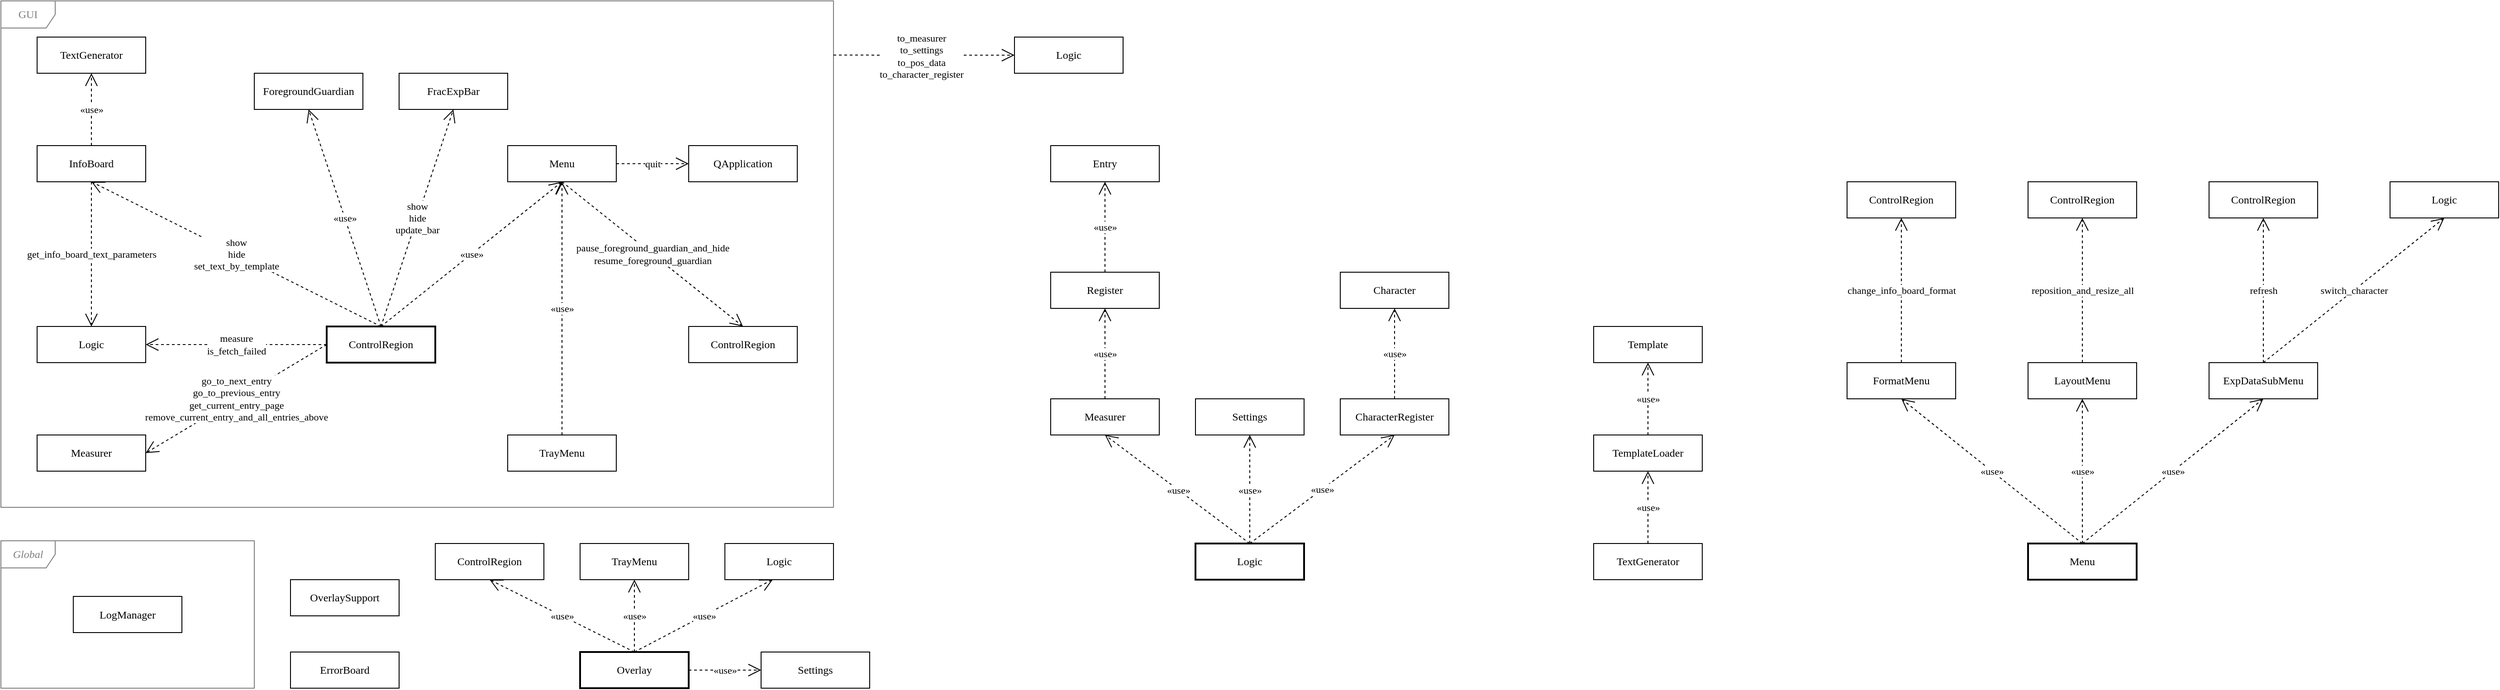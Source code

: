 <mxfile version="22.1.2" type="device">
  <diagram name="Page-1" id="TO7_WdpKDu5TCljTNYrN">
    <mxGraphModel dx="1418" dy="838" grid="1" gridSize="10" guides="1" tooltips="1" connect="1" arrows="1" fold="1" page="1" pageScale="1" pageWidth="1169" pageHeight="827" math="0" shadow="0">
      <root>
        <mxCell id="0" />
        <mxCell id="1" parent="0" />
        <mxCell id="P6ZEJVcCoxOP8TGtEdge-3" value="ControlRegion" style="html=1;whiteSpace=wrap;fontFamily=Inconsolata;strokeWidth=2;" parent="1" vertex="1">
          <mxGeometry x="400" y="400" width="120" height="40" as="geometry" />
        </mxCell>
        <mxCell id="P6ZEJVcCoxOP8TGtEdge-4" value="InfoBoard" style="html=1;whiteSpace=wrap;fontFamily=Inconsolata;" parent="1" vertex="1">
          <mxGeometry x="80" y="200" width="120" height="40" as="geometry" />
        </mxCell>
        <mxCell id="P6ZEJVcCoxOP8TGtEdge-5" value="FracExpBar" style="html=1;whiteSpace=wrap;fontFamily=Inconsolata;" parent="1" vertex="1">
          <mxGeometry x="480" y="120" width="120" height="40" as="geometry" />
        </mxCell>
        <mxCell id="P6ZEJVcCoxOP8TGtEdge-6" value="Menu" style="html=1;whiteSpace=wrap;fontFamily=Inconsolata;" parent="1" vertex="1">
          <mxGeometry x="600" y="200" width="120" height="40" as="geometry" />
        </mxCell>
        <mxCell id="P6ZEJVcCoxOP8TGtEdge-7" value="TrayMenu" style="html=1;whiteSpace=wrap;fontFamily=Inconsolata;" parent="1" vertex="1">
          <mxGeometry x="600" y="520" width="120" height="40" as="geometry" />
        </mxCell>
        <mxCell id="P6ZEJVcCoxOP8TGtEdge-8" value="show&lt;br&gt;hide&lt;br&gt;set_text_by_template" style="endArrow=open;endSize=12;dashed=1;html=1;rounded=0;exitX=0.5;exitY=0;exitDx=0;exitDy=0;fontFamily=Inconsolata;entryX=0.5;entryY=1;entryDx=0;entryDy=0;" parent="1" source="P6ZEJVcCoxOP8TGtEdge-3" target="P6ZEJVcCoxOP8TGtEdge-4" edge="1">
          <mxGeometry width="160" relative="1" as="geometry">
            <mxPoint x="550" y="290" as="sourcePoint" />
            <mxPoint x="380" y="160" as="targetPoint" />
          </mxGeometry>
        </mxCell>
        <mxCell id="P6ZEJVcCoxOP8TGtEdge-9" value="show&lt;br&gt;hide&lt;br&gt;update_bar" style="endArrow=open;endSize=12;dashed=1;html=1;rounded=0;exitX=0.5;exitY=0;exitDx=0;exitDy=0;entryX=0.5;entryY=1;entryDx=0;entryDy=0;fontFamily=Inconsolata;" parent="1" source="P6ZEJVcCoxOP8TGtEdge-3" target="P6ZEJVcCoxOP8TGtEdge-5" edge="1">
          <mxGeometry width="160" relative="1" as="geometry">
            <mxPoint x="550" y="290" as="sourcePoint" />
            <mxPoint x="710" y="290" as="targetPoint" />
          </mxGeometry>
        </mxCell>
        <mxCell id="P6ZEJVcCoxOP8TGtEdge-10" value="«use»" style="endArrow=open;endSize=12;dashed=1;html=1;rounded=0;exitX=0.5;exitY=0;exitDx=0;exitDy=0;entryX=0.5;entryY=1;entryDx=0;entryDy=0;fontFamily=Inconsolata;" parent="1" source="P6ZEJVcCoxOP8TGtEdge-3" target="P6ZEJVcCoxOP8TGtEdge-6" edge="1">
          <mxGeometry width="160" relative="1" as="geometry">
            <mxPoint x="560" y="470" as="sourcePoint" />
            <mxPoint x="670" y="240" as="targetPoint" />
          </mxGeometry>
        </mxCell>
        <mxCell id="P6ZEJVcCoxOP8TGtEdge-11" value="«use»" style="endArrow=open;endSize=12;dashed=1;html=1;rounded=0;entryX=0.5;entryY=1;entryDx=0;entryDy=0;exitX=0.5;exitY=0;exitDx=0;exitDy=0;strokeColor=#000000;fontColor=#000000;fontFamily=Inconsolata;" parent="1" source="P6ZEJVcCoxOP8TGtEdge-7" target="P6ZEJVcCoxOP8TGtEdge-6" edge="1">
          <mxGeometry x="-0.001" width="160" relative="1" as="geometry">
            <mxPoint x="660.04" y="440" as="sourcePoint" />
            <mxPoint x="710" y="290" as="targetPoint" />
            <mxPoint as="offset" />
          </mxGeometry>
        </mxCell>
        <mxCell id="P6ZEJVcCoxOP8TGtEdge-14" value="ErrorBoard" style="html=1;whiteSpace=wrap;fontFamily=Inconsolata;" parent="1" vertex="1">
          <mxGeometry x="360" y="760" width="120" height="40" as="geometry" />
        </mxCell>
        <mxCell id="P6ZEJVcCoxOP8TGtEdge-15" value="Settings" style="html=1;whiteSpace=wrap;fontFamily=Inconsolata;" parent="1" vertex="1">
          <mxGeometry x="1360" y="480" width="120" height="40" as="geometry" />
        </mxCell>
        <mxCell id="P6ZEJVcCoxOP8TGtEdge-17" value="LogManager" style="html=1;whiteSpace=wrap;fontFamily=Inconsolata;" parent="1" vertex="1">
          <mxGeometry x="120" y="698.5" width="120" height="40" as="geometry" />
        </mxCell>
        <mxCell id="P6ZEJVcCoxOP8TGtEdge-19" value="Register" style="html=1;whiteSpace=wrap;fontFamily=Inconsolata;" parent="1" vertex="1">
          <mxGeometry x="1200" y="340" width="120" height="40" as="geometry" />
        </mxCell>
        <mxCell id="P6ZEJVcCoxOP8TGtEdge-20" value="Measurer" style="html=1;whiteSpace=wrap;fontFamily=Inconsolata;" parent="1" vertex="1">
          <mxGeometry x="1200" y="480" width="120" height="40" as="geometry" />
        </mxCell>
        <mxCell id="P6ZEJVcCoxOP8TGtEdge-21" value="«use»" style="endArrow=open;endSize=12;dashed=1;html=1;rounded=0;entryX=0.5;entryY=1;entryDx=0;entryDy=0;fontFamily=Inconsolata;exitX=0.5;exitY=0;exitDx=0;exitDy=0;" parent="1" source="P6ZEJVcCoxOP8TGtEdge-20" target="P6ZEJVcCoxOP8TGtEdge-19" edge="1">
          <mxGeometry width="160" relative="1" as="geometry">
            <mxPoint x="1390" y="550" as="sourcePoint" />
            <mxPoint x="1350" y="450" as="targetPoint" />
          </mxGeometry>
        </mxCell>
        <mxCell id="P6ZEJVcCoxOP8TGtEdge-23" value="Entry" style="html=1;whiteSpace=wrap;fontFamily=Inconsolata;" parent="1" vertex="1">
          <mxGeometry x="1200" y="200" width="120" height="40" as="geometry" />
        </mxCell>
        <mxCell id="P6ZEJVcCoxOP8TGtEdge-24" value="«use»" style="endArrow=open;endSize=12;dashed=1;html=1;rounded=0;entryX=0.5;entryY=1;entryDx=0;entryDy=0;fontFamily=Inconsolata;" parent="1" source="P6ZEJVcCoxOP8TGtEdge-19" target="P6ZEJVcCoxOP8TGtEdge-23" edge="1">
          <mxGeometry width="160" relative="1" as="geometry">
            <mxPoint x="1470" y="520" as="sourcePoint" />
            <mxPoint x="1430" y="310" as="targetPoint" />
          </mxGeometry>
        </mxCell>
        <mxCell id="P6ZEJVcCoxOP8TGtEdge-35" value="Logic" style="html=1;whiteSpace=wrap;fontFamily=Inconsolata;strokeWidth=2;" parent="1" vertex="1">
          <mxGeometry x="1360" y="640" width="120" height="40" as="geometry" />
        </mxCell>
        <mxCell id="P6ZEJVcCoxOP8TGtEdge-36" value="«use»" style="endArrow=open;endSize=12;dashed=1;html=1;rounded=0;entryX=0.5;entryY=1;entryDx=0;entryDy=0;fontFamily=Inconsolata;exitX=0.5;exitY=0;exitDx=0;exitDy=0;" parent="1" source="P6ZEJVcCoxOP8TGtEdge-35" target="P6ZEJVcCoxOP8TGtEdge-20" edge="1">
          <mxGeometry x="-0.009" width="160" relative="1" as="geometry">
            <mxPoint x="1270" y="490" as="sourcePoint" />
            <mxPoint x="1270" y="390" as="targetPoint" />
            <mxPoint as="offset" />
          </mxGeometry>
        </mxCell>
        <mxCell id="P6ZEJVcCoxOP8TGtEdge-37" value="«use»" style="endArrow=open;endSize=12;dashed=1;html=1;rounded=0;entryX=0.5;entryY=1;entryDx=0;entryDy=0;fontFamily=Inconsolata;exitX=0.5;exitY=0;exitDx=0;exitDy=0;" parent="1" source="P6ZEJVcCoxOP8TGtEdge-35" target="P6ZEJVcCoxOP8TGtEdge-15" edge="1">
          <mxGeometry x="-0.005" width="160" relative="1" as="geometry">
            <mxPoint x="1350" y="620" as="sourcePoint" />
            <mxPoint x="1270" y="530" as="targetPoint" />
            <mxPoint as="offset" />
          </mxGeometry>
        </mxCell>
        <mxCell id="P6ZEJVcCoxOP8TGtEdge-38" value="Logic" style="html=1;whiteSpace=wrap;fontFamily=Inconsolata;strokeWidth=1;" parent="1" vertex="1">
          <mxGeometry x="80" y="400" width="120" height="40" as="geometry" />
        </mxCell>
        <mxCell id="P6ZEJVcCoxOP8TGtEdge-39" value="measure&lt;br&gt;is_fetch_failed" style="endArrow=open;endSize=12;dashed=1;html=1;rounded=0;exitX=0;exitY=0.5;exitDx=0;exitDy=0;fontFamily=Inconsolata;entryX=1;entryY=0.5;entryDx=0;entryDy=0;" parent="1" source="P6ZEJVcCoxOP8TGtEdge-3" target="P6ZEJVcCoxOP8TGtEdge-38" edge="1">
          <mxGeometry width="160" relative="1" as="geometry">
            <mxPoint x="450" y="410" as="sourcePoint" />
            <mxPoint x="150" y="420" as="targetPoint" />
          </mxGeometry>
        </mxCell>
        <mxCell id="P6ZEJVcCoxOP8TGtEdge-40" value="GUI" style="shape=umlFrame;whiteSpace=wrap;html=1;pointerEvents=0;strokeColor=#7F7F7F;fontColor=#7F7F7F;fontFamily=Inconsolata;" parent="1" vertex="1">
          <mxGeometry x="40" y="40" width="920" height="560" as="geometry" />
        </mxCell>
        <mxCell id="P6ZEJVcCoxOP8TGtEdge-41" value="&lt;font&gt;to_measurer&lt;br&gt;to_settings&lt;br&gt;to_pos_data&lt;br&gt;to_character_register&lt;br&gt;&lt;/font&gt;" style="endArrow=open;endSize=12;dashed=1;html=1;rounded=0;exitX=1;exitY=0.107;exitDx=0;exitDy=0;exitPerimeter=0;entryX=0;entryY=0.5;entryDx=0;entryDy=0;fontFamily=Inconsolata;" parent="1" source="P6ZEJVcCoxOP8TGtEdge-40" target="P6ZEJVcCoxOP8TGtEdge-47" edge="1">
          <mxGeometry x="-0.031" y="-1" width="160" relative="1" as="geometry">
            <mxPoint x="780" y="610" as="sourcePoint" />
            <mxPoint x="940" y="610" as="targetPoint" />
            <mxPoint as="offset" />
          </mxGeometry>
        </mxCell>
        <mxCell id="P6ZEJVcCoxOP8TGtEdge-47" value="Logic" style="html=1;whiteSpace=wrap;fontFamily=Inconsolata;strokeWidth=1;" parent="1" vertex="1">
          <mxGeometry x="1160" y="80" width="120" height="40" as="geometry" />
        </mxCell>
        <mxCell id="P6ZEJVcCoxOP8TGtEdge-48" value="pause_foreground_guardian_and_hide&lt;br style=&quot;border-color: var(--border-color);&quot;&gt;resume_foreground_guardian" style="endArrow=open;endSize=12;dashed=1;html=1;rounded=0;entryX=0.5;entryY=0;entryDx=0;entryDy=0;fontFamily=Inconsolata;" parent="1" target="P6ZEJVcCoxOP8TGtEdge-49" edge="1">
          <mxGeometry width="160" relative="1" as="geometry">
            <mxPoint x="660" y="240" as="sourcePoint" />
            <mxPoint x="690" y="210" as="targetPoint" />
          </mxGeometry>
        </mxCell>
        <mxCell id="P6ZEJVcCoxOP8TGtEdge-49" value="ControlRegion" style="html=1;whiteSpace=wrap;fontFamily=Inconsolata;strokeWidth=1;" parent="1" vertex="1">
          <mxGeometry x="800" y="400" width="120" height="40" as="geometry" />
        </mxCell>
        <mxCell id="P6ZEJVcCoxOP8TGtEdge-50" value="ForegroundGuardian" style="html=1;whiteSpace=wrap;fontFamily=Inconsolata;strokeWidth=1;" parent="1" vertex="1">
          <mxGeometry x="320" y="120" width="120" height="40" as="geometry" />
        </mxCell>
        <mxCell id="P6ZEJVcCoxOP8TGtEdge-51" value="«use»" style="endArrow=open;endSize=12;dashed=1;html=1;rounded=0;entryX=0.5;entryY=1;entryDx=0;entryDy=0;exitX=0.5;exitY=0;exitDx=0;exitDy=0;strokeColor=#000000;fontColor=#000000;fontFamily=Inconsolata;" parent="1" source="P6ZEJVcCoxOP8TGtEdge-3" target="P6ZEJVcCoxOP8TGtEdge-50" edge="1">
          <mxGeometry x="-0.001" width="160" relative="1" as="geometry">
            <mxPoint x="630" y="490" as="sourcePoint" />
            <mxPoint x="670" y="250" as="targetPoint" />
            <mxPoint as="offset" />
          </mxGeometry>
        </mxCell>
        <mxCell id="P6ZEJVcCoxOP8TGtEdge-53" value="&lt;i&gt;Global&lt;/i&gt;" style="shape=umlFrame;whiteSpace=wrap;html=1;pointerEvents=0;strokeColor=#7F7F7F;fontColor=#7F7F7F;fontFamily=Inconsolata;" parent="1" vertex="1">
          <mxGeometry x="40" y="637" width="280" height="163" as="geometry" />
        </mxCell>
        <mxCell id="P6ZEJVcCoxOP8TGtEdge-54" value="QApplication" style="html=1;whiteSpace=wrap;fontFamily=Inconsolata;" parent="1" vertex="1">
          <mxGeometry x="800" y="200" width="120" height="40" as="geometry" />
        </mxCell>
        <mxCell id="P6ZEJVcCoxOP8TGtEdge-55" value="quit" style="endArrow=open;endSize=12;dashed=1;html=1;rounded=0;entryX=0;entryY=0.5;entryDx=0;entryDy=0;strokeColor=#000000;fontColor=#000000;fontFamily=Inconsolata;exitX=1;exitY=0.5;exitDx=0;exitDy=0;" parent="1" source="P6ZEJVcCoxOP8TGtEdge-6" target="P6ZEJVcCoxOP8TGtEdge-54" edge="1">
          <mxGeometry x="-0.001" width="160" relative="1" as="geometry">
            <mxPoint x="640" y="430" as="sourcePoint" />
            <mxPoint x="670" y="250" as="targetPoint" />
            <mxPoint as="offset" />
          </mxGeometry>
        </mxCell>
        <mxCell id="P6ZEJVcCoxOP8TGtEdge-56" value="Overlay" style="html=1;whiteSpace=wrap;fontFamily=Inconsolata;strokeWidth=2;" parent="1" vertex="1">
          <mxGeometry x="680" y="760" width="120" height="40" as="geometry" />
        </mxCell>
        <mxCell id="P6ZEJVcCoxOP8TGtEdge-57" value="ControlRegion" style="html=1;whiteSpace=wrap;fontFamily=Inconsolata;strokeWidth=1;" parent="1" vertex="1">
          <mxGeometry x="520" y="640" width="120" height="40" as="geometry" />
        </mxCell>
        <mxCell id="P6ZEJVcCoxOP8TGtEdge-58" value="TrayMenu" style="html=1;whiteSpace=wrap;fontFamily=Inconsolata;" parent="1" vertex="1">
          <mxGeometry x="680" y="640" width="120" height="40" as="geometry" />
        </mxCell>
        <mxCell id="P6ZEJVcCoxOP8TGtEdge-59" value="Logic" style="html=1;whiteSpace=wrap;fontFamily=Inconsolata;strokeWidth=1;" parent="1" vertex="1">
          <mxGeometry x="840" y="640" width="120" height="40" as="geometry" />
        </mxCell>
        <mxCell id="P6ZEJVcCoxOP8TGtEdge-60" value="«use»" style="endArrow=open;endSize=12;dashed=1;html=1;rounded=0;entryX=0.5;entryY=1;entryDx=0;entryDy=0;exitX=0.5;exitY=0;exitDx=0;exitDy=0;strokeColor=#000000;fontColor=#000000;fontFamily=Inconsolata;" parent="1" source="P6ZEJVcCoxOP8TGtEdge-56" target="P6ZEJVcCoxOP8TGtEdge-57" edge="1">
          <mxGeometry x="-0.001" width="160" relative="1" as="geometry">
            <mxPoint x="970" y="820" as="sourcePoint" />
            <mxPoint x="1010" y="580" as="targetPoint" />
            <mxPoint as="offset" />
          </mxGeometry>
        </mxCell>
        <mxCell id="P6ZEJVcCoxOP8TGtEdge-61" value="«use»" style="endArrow=open;endSize=12;dashed=1;html=1;rounded=0;entryX=0.5;entryY=1;entryDx=0;entryDy=0;exitX=0.5;exitY=0;exitDx=0;exitDy=0;strokeColor=#000000;fontColor=#000000;fontFamily=Inconsolata;" parent="1" source="P6ZEJVcCoxOP8TGtEdge-56" target="P6ZEJVcCoxOP8TGtEdge-58" edge="1">
          <mxGeometry width="160" relative="1" as="geometry">
            <mxPoint x="750" y="770" as="sourcePoint" />
            <mxPoint x="590" y="687" as="targetPoint" />
            <mxPoint as="offset" />
          </mxGeometry>
        </mxCell>
        <mxCell id="P6ZEJVcCoxOP8TGtEdge-62" value="«use»" style="endArrow=open;endSize=12;dashed=1;html=1;rounded=0;entryX=0.442;entryY=0.993;entryDx=0;entryDy=0;strokeColor=#000000;fontColor=#000000;fontFamily=Inconsolata;entryPerimeter=0;" parent="1" target="P6ZEJVcCoxOP8TGtEdge-59" edge="1">
          <mxGeometry width="160" relative="1" as="geometry">
            <mxPoint x="740" y="760" as="sourcePoint" />
            <mxPoint x="750" y="690" as="targetPoint" />
            <mxPoint as="offset" />
          </mxGeometry>
        </mxCell>
        <mxCell id="MuGaC0wScxocZZdD5_Tm-1" value="Template" style="html=1;whiteSpace=wrap;fontFamily=Inconsolata;" vertex="1" parent="1">
          <mxGeometry x="1800" y="400" width="120" height="40" as="geometry" />
        </mxCell>
        <mxCell id="MuGaC0wScxocZZdD5_Tm-2" value="TemplateLoader" style="html=1;whiteSpace=wrap;fontFamily=Inconsolata;" vertex="1" parent="1">
          <mxGeometry x="1800" y="520" width="120" height="40" as="geometry" />
        </mxCell>
        <mxCell id="MuGaC0wScxocZZdD5_Tm-3" value="TextGenerator" style="html=1;whiteSpace=wrap;fontFamily=Inconsolata;" vertex="1" parent="1">
          <mxGeometry x="1800" y="640" width="120" height="40" as="geometry" />
        </mxCell>
        <mxCell id="MuGaC0wScxocZZdD5_Tm-4" value="«use»" style="endArrow=open;endSize=12;dashed=1;html=1;rounded=0;entryX=0.5;entryY=1;entryDx=0;entryDy=0;fontFamily=Inconsolata;exitX=0.5;exitY=0;exitDx=0;exitDy=0;" edge="1" parent="1" source="MuGaC0wScxocZZdD5_Tm-2" target="MuGaC0wScxocZZdD5_Tm-1">
          <mxGeometry x="-0.005" width="160" relative="1" as="geometry">
            <mxPoint x="1670" y="690" as="sourcePoint" />
            <mxPoint x="1750" y="570" as="targetPoint" />
            <mxPoint as="offset" />
          </mxGeometry>
        </mxCell>
        <mxCell id="MuGaC0wScxocZZdD5_Tm-5" value="«use»" style="endArrow=open;endSize=12;dashed=1;html=1;rounded=0;entryX=0.5;entryY=1;entryDx=0;entryDy=0;fontFamily=Inconsolata;exitX=0.5;exitY=0;exitDx=0;exitDy=0;" edge="1" parent="1" source="MuGaC0wScxocZZdD5_Tm-3" target="MuGaC0wScxocZZdD5_Tm-2">
          <mxGeometry x="-0.005" width="160" relative="1" as="geometry">
            <mxPoint x="1760" y="654" as="sourcePoint" />
            <mxPoint x="1760" y="574" as="targetPoint" />
            <mxPoint as="offset" />
          </mxGeometry>
        </mxCell>
        <mxCell id="MuGaC0wScxocZZdD5_Tm-6" value="Character" style="html=1;whiteSpace=wrap;fontFamily=Inconsolata;" vertex="1" parent="1">
          <mxGeometry x="1520" y="340" width="120" height="40" as="geometry" />
        </mxCell>
        <mxCell id="MuGaC0wScxocZZdD5_Tm-7" value="CharacterRegister" style="html=1;whiteSpace=wrap;fontFamily=Inconsolata;" vertex="1" parent="1">
          <mxGeometry x="1520" y="480" width="120" height="40" as="geometry" />
        </mxCell>
        <mxCell id="MuGaC0wScxocZZdD5_Tm-8" value="«use»" style="endArrow=open;endSize=12;dashed=1;html=1;rounded=0;entryX=0.5;entryY=1;entryDx=0;entryDy=0;fontFamily=Inconsolata;exitX=0.5;exitY=0;exitDx=0;exitDy=0;" edge="1" parent="1" source="P6ZEJVcCoxOP8TGtEdge-35" target="MuGaC0wScxocZZdD5_Tm-7">
          <mxGeometry x="-0.005" width="160" relative="1" as="geometry">
            <mxPoint x="1350" y="650" as="sourcePoint" />
            <mxPoint x="1430" y="530" as="targetPoint" />
            <mxPoint as="offset" />
          </mxGeometry>
        </mxCell>
        <mxCell id="MuGaC0wScxocZZdD5_Tm-9" value="«use»" style="endArrow=open;endSize=12;dashed=1;html=1;rounded=0;entryX=0.5;entryY=1;entryDx=0;entryDy=0;fontFamily=Inconsolata;exitX=0.5;exitY=0;exitDx=0;exitDy=0;" edge="1" parent="1" source="MuGaC0wScxocZZdD5_Tm-7" target="MuGaC0wScxocZZdD5_Tm-6">
          <mxGeometry width="160" relative="1" as="geometry">
            <mxPoint x="1710" y="480" as="sourcePoint" />
            <mxPoint x="1710" y="380" as="targetPoint" />
          </mxGeometry>
        </mxCell>
        <mxCell id="MuGaC0wScxocZZdD5_Tm-10" value="TextGenerator" style="html=1;whiteSpace=wrap;fontFamily=Inconsolata;" vertex="1" parent="1">
          <mxGeometry x="80" y="80" width="120" height="40" as="geometry" />
        </mxCell>
        <mxCell id="MuGaC0wScxocZZdD5_Tm-11" value="«use»" style="endArrow=open;endSize=12;dashed=1;html=1;rounded=0;strokeColor=#000000;fontColor=#000000;fontFamily=Inconsolata;exitX=0.5;exitY=0;exitDx=0;exitDy=0;entryX=0.5;entryY=1;entryDx=0;entryDy=0;" edge="1" parent="1" source="P6ZEJVcCoxOP8TGtEdge-4" target="MuGaC0wScxocZZdD5_Tm-10">
          <mxGeometry width="160" relative="1" as="geometry">
            <mxPoint x="220" y="130" as="sourcePoint" />
            <mxPoint x="373" y="50" as="targetPoint" />
            <mxPoint as="offset" />
          </mxGeometry>
        </mxCell>
        <mxCell id="MuGaC0wScxocZZdD5_Tm-12" value="Measurer" style="html=1;whiteSpace=wrap;fontFamily=Inconsolata;strokeWidth=1;" vertex="1" parent="1">
          <mxGeometry x="80" y="520" width="120" height="40" as="geometry" />
        </mxCell>
        <mxCell id="MuGaC0wScxocZZdD5_Tm-13" value="go_to_next_entry&lt;br&gt;go_to_previous_entry&lt;br&gt;get_current_entry_page&lt;br&gt;remove_current_entry_and_all_entries_above" style="endArrow=open;endSize=12;dashed=1;html=1;rounded=0;fontFamily=Inconsolata;entryX=1;entryY=0.5;entryDx=0;entryDy=0;" edge="1" parent="1" target="MuGaC0wScxocZZdD5_Tm-12">
          <mxGeometry x="0.003" width="160" relative="1" as="geometry">
            <mxPoint x="400" y="420" as="sourcePoint" />
            <mxPoint x="210" y="430" as="targetPoint" />
            <mxPoint as="offset" />
          </mxGeometry>
        </mxCell>
        <mxCell id="MuGaC0wScxocZZdD5_Tm-14" value="get_info_board_text_parameters" style="endArrow=open;endSize=12;dashed=1;html=1;rounded=0;fontFamily=Inconsolata;entryX=0.5;entryY=0;entryDx=0;entryDy=0;" edge="1" parent="1" target="P6ZEJVcCoxOP8TGtEdge-38">
          <mxGeometry width="160" relative="1" as="geometry">
            <mxPoint x="140" y="240" as="sourcePoint" />
            <mxPoint x="210" y="430" as="targetPoint" />
          </mxGeometry>
        </mxCell>
        <mxCell id="MuGaC0wScxocZZdD5_Tm-16" value="OverlaySupport" style="html=1;whiteSpace=wrap;fontFamily=Inconsolata;" vertex="1" parent="1">
          <mxGeometry x="360" y="680" width="120" height="40" as="geometry" />
        </mxCell>
        <mxCell id="MuGaC0wScxocZZdD5_Tm-17" value="Settings" style="html=1;whiteSpace=wrap;fontFamily=Inconsolata;strokeWidth=1;" vertex="1" parent="1">
          <mxGeometry x="880" y="760" width="120" height="40" as="geometry" />
        </mxCell>
        <mxCell id="MuGaC0wScxocZZdD5_Tm-18" value="«use»" style="endArrow=open;endSize=12;dashed=1;html=1;rounded=0;entryX=0;entryY=0.5;entryDx=0;entryDy=0;strokeColor=#000000;fontColor=#000000;fontFamily=Inconsolata;exitX=1;exitY=0.5;exitDx=0;exitDy=0;" edge="1" parent="1" source="P6ZEJVcCoxOP8TGtEdge-56" target="MuGaC0wScxocZZdD5_Tm-17">
          <mxGeometry width="160" relative="1" as="geometry">
            <mxPoint x="750" y="770" as="sourcePoint" />
            <mxPoint x="903" y="690" as="targetPoint" />
            <mxPoint as="offset" />
          </mxGeometry>
        </mxCell>
        <mxCell id="MuGaC0wScxocZZdD5_Tm-19" value="Menu" style="html=1;whiteSpace=wrap;fontFamily=Inconsolata;strokeWidth=2;" vertex="1" parent="1">
          <mxGeometry x="2280" y="640" width="120" height="40" as="geometry" />
        </mxCell>
        <mxCell id="MuGaC0wScxocZZdD5_Tm-20" value="FormatMenu" style="html=1;whiteSpace=wrap;fontFamily=Inconsolata;" vertex="1" parent="1">
          <mxGeometry x="2080" y="440" width="120" height="40" as="geometry" />
        </mxCell>
        <mxCell id="MuGaC0wScxocZZdD5_Tm-21" value="«use»" style="endArrow=open;endSize=12;dashed=1;html=1;rounded=0;entryX=0.5;entryY=1;entryDx=0;entryDy=0;fontFamily=Inconsolata;exitX=0.5;exitY=0;exitDx=0;exitDy=0;" edge="1" parent="1" source="MuGaC0wScxocZZdD5_Tm-19" target="MuGaC0wScxocZZdD5_Tm-20">
          <mxGeometry width="160" relative="1" as="geometry">
            <mxPoint x="2090" y="630" as="sourcePoint" />
            <mxPoint x="2090" y="530" as="targetPoint" />
          </mxGeometry>
        </mxCell>
        <mxCell id="MuGaC0wScxocZZdD5_Tm-22" value="ControlRegion" style="html=1;whiteSpace=wrap;fontFamily=Inconsolata;strokeWidth=1;" vertex="1" parent="1">
          <mxGeometry x="2280" y="240" width="120" height="40" as="geometry" />
        </mxCell>
        <mxCell id="MuGaC0wScxocZZdD5_Tm-23" value="change_info_board_format" style="endArrow=open;endSize=12;dashed=1;html=1;rounded=0;fontFamily=Inconsolata;" edge="1" parent="1" source="MuGaC0wScxocZZdD5_Tm-20" target="MuGaC0wScxocZZdD5_Tm-33">
          <mxGeometry width="160" relative="1" as="geometry">
            <mxPoint x="2320" y="630" as="sourcePoint" />
            <mxPoint x="2167" y="514" as="targetPoint" />
          </mxGeometry>
        </mxCell>
        <mxCell id="MuGaC0wScxocZZdD5_Tm-24" value="LayoutMenu" style="html=1;whiteSpace=wrap;fontFamily=Inconsolata;" vertex="1" parent="1">
          <mxGeometry x="2280" y="440" width="120" height="40" as="geometry" />
        </mxCell>
        <mxCell id="MuGaC0wScxocZZdD5_Tm-25" value="«use»" style="endArrow=open;endSize=12;dashed=1;html=1;rounded=0;entryX=0.5;entryY=1;entryDx=0;entryDy=0;fontFamily=Inconsolata;exitX=0.5;exitY=0;exitDx=0;exitDy=0;" edge="1" parent="1" source="MuGaC0wScxocZZdD5_Tm-19" target="MuGaC0wScxocZZdD5_Tm-24">
          <mxGeometry width="160" relative="1" as="geometry">
            <mxPoint x="2340" y="580" as="sourcePoint" />
            <mxPoint x="2117" y="494" as="targetPoint" />
          </mxGeometry>
        </mxCell>
        <mxCell id="MuGaC0wScxocZZdD5_Tm-27" value="reposition_and_resize_all" style="endArrow=open;endSize=12;dashed=1;html=1;rounded=0;fontFamily=Inconsolata;exitX=0.5;exitY=0;exitDx=0;exitDy=0;entryX=0.5;entryY=1;entryDx=0;entryDy=0;" edge="1" parent="1" source="MuGaC0wScxocZZdD5_Tm-24" target="MuGaC0wScxocZZdD5_Tm-22">
          <mxGeometry width="160" relative="1" as="geometry">
            <mxPoint x="2110" y="450" as="sourcePoint" />
            <mxPoint x="2110" y="330" as="targetPoint" />
          </mxGeometry>
        </mxCell>
        <mxCell id="MuGaC0wScxocZZdD5_Tm-28" value="ExpDataSubMenu" style="html=1;whiteSpace=wrap;fontFamily=Inconsolata;" vertex="1" parent="1">
          <mxGeometry x="2480" y="440" width="120" height="40" as="geometry" />
        </mxCell>
        <mxCell id="MuGaC0wScxocZZdD5_Tm-29" value="«use»" style="endArrow=open;endSize=12;dashed=1;html=1;rounded=0;entryX=0.5;entryY=1;entryDx=0;entryDy=0;fontFamily=Inconsolata;exitX=0.5;exitY=0;exitDx=0;exitDy=0;" edge="1" parent="1" source="MuGaC0wScxocZZdD5_Tm-19" target="MuGaC0wScxocZZdD5_Tm-28">
          <mxGeometry width="160" relative="1" as="geometry">
            <mxPoint x="2270" y="620" as="sourcePoint" />
            <mxPoint x="2340" y="490" as="targetPoint" />
          </mxGeometry>
        </mxCell>
        <mxCell id="MuGaC0wScxocZZdD5_Tm-30" value="Logic" style="html=1;whiteSpace=wrap;fontFamily=Inconsolata;strokeWidth=1;" vertex="1" parent="1">
          <mxGeometry x="2680" y="240" width="120" height="40" as="geometry" />
        </mxCell>
        <mxCell id="MuGaC0wScxocZZdD5_Tm-31" value="switch_character" style="endArrow=open;endSize=12;dashed=1;html=1;rounded=0;entryX=0.5;entryY=1;entryDx=0;entryDy=0;fontFamily=Inconsolata;exitX=0.5;exitY=0;exitDx=0;exitDy=0;" edge="1" parent="1" source="MuGaC0wScxocZZdD5_Tm-28" target="MuGaC0wScxocZZdD5_Tm-30">
          <mxGeometry width="160" relative="1" as="geometry">
            <mxPoint x="2450" y="390" as="sourcePoint" />
            <mxPoint x="2450" y="270" as="targetPoint" />
          </mxGeometry>
        </mxCell>
        <mxCell id="MuGaC0wScxocZZdD5_Tm-32" value="refresh" style="endArrow=open;endSize=12;dashed=1;html=1;rounded=0;entryX=0.5;entryY=1;entryDx=0;entryDy=0;fontFamily=Inconsolata;exitX=0.5;exitY=0;exitDx=0;exitDy=0;" edge="1" parent="1" source="MuGaC0wScxocZZdD5_Tm-28" target="MuGaC0wScxocZZdD5_Tm-34">
          <mxGeometry width="160" relative="1" as="geometry">
            <mxPoint x="2550" y="450" as="sourcePoint" />
            <mxPoint x="2550" y="330" as="targetPoint" />
          </mxGeometry>
        </mxCell>
        <mxCell id="MuGaC0wScxocZZdD5_Tm-33" value="ControlRegion" style="html=1;whiteSpace=wrap;fontFamily=Inconsolata;strokeWidth=1;" vertex="1" parent="1">
          <mxGeometry x="2080" y="240" width="120" height="40" as="geometry" />
        </mxCell>
        <mxCell id="MuGaC0wScxocZZdD5_Tm-34" value="ControlRegion" style="html=1;whiteSpace=wrap;fontFamily=Inconsolata;strokeWidth=1;" vertex="1" parent="1">
          <mxGeometry x="2480" y="240" width="120" height="40" as="geometry" />
        </mxCell>
      </root>
    </mxGraphModel>
  </diagram>
</mxfile>
